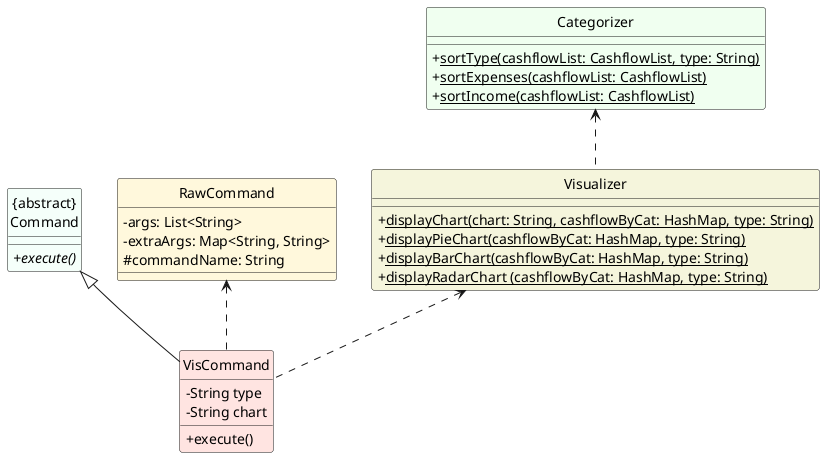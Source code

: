 @startuml
'https://plantuml.com/class-diagram

skinparam classFontColor automatic


class "{abstract}\nCommand"  #MintCream {
+execute() {abstract}
}

class VisCommand #MistyRose {
-String type
-String chart
+execute()
}

class RawCommand #Cornsilk {
-args: List<String>
-extraArgs: Map<String, String>
#commandName: String
}

class Categorizer #HoneyDew {
+<u>sortType(cashflowList: CashflowList, type: String)
+<u>sortExpenses(cashflowList: CashflowList)
+<u>sortIncome(cashflowList: CashflowList)
}

class Visualizer #Beige {
+<u>displayChart(chart: String, cashflowByCat: HashMap, type: String)
+ <u>displayPieChart(cashflowByCat: HashMap, type: String)
+ <u>displayBarChart(cashflowByCat: HashMap, type: String)
+ <u>displayRadarChart (cashflowByCat: HashMap, type: String)
}

"{abstract}\nCommand" <|-- VisCommand
RawCommand <.. VisCommand
Categorizer <.. Visualizer
Visualizer <.. VisCommand

hide Circle
skinparam classAttributeIconSize 0

@enduml